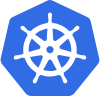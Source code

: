 <mxfile compressed="true" version="20.8.20" type="github"><diagram name="Page-1" id="qKMdFBuLlqQwqbQgyRUH"><mxGraphModel dx="1385" dy="780" grid="1" gridSize="10" guides="1" tooltips="1" connect="1" arrows="1" fold="1" page="1" pageScale="1" pageWidth="827" pageHeight="1169" math="0" shadow="0"><root><mxCell id="0"/><mxCell id="1" parent="0"/><mxCell id="iEHlbrwX94uqaZd4m-yp-1" value="" style="sketch=0;aspect=fixed;html=1;points=[];align=center;image;fontSize=12;image=img/lib/mscae/Kubernetes.svg;hachureGap=4;jiggle=2;curveFitting=1;fontFamily=Architects Daughter;fontSource=https%3A%2F%2Ffonts.googleapis.com%2Fcss%3Ffamily%3DArchitects%2BDaughter;" vertex="1" parent="1"><mxGeometry x="90" y="360" width="50" height="48" as="geometry"/></mxCell></root></mxGraphModel></diagram></mxfile>